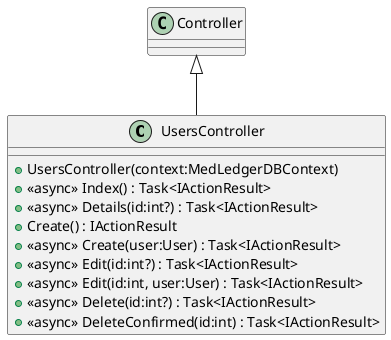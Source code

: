 @startuml
class UsersController {
    + UsersController(context:MedLedgerDBContext)
    + <<async>> Index() : Task<IActionResult>
    + <<async>> Details(id:int?) : Task<IActionResult>
    + Create() : IActionResult
    + <<async>> Create(user:User) : Task<IActionResult>
    + <<async>> Edit(id:int?) : Task<IActionResult>
    + <<async>> Edit(id:int, user:User) : Task<IActionResult>
    + <<async>> Delete(id:int?) : Task<IActionResult>
    + <<async>> DeleteConfirmed(id:int) : Task<IActionResult>
}
Controller <|-- UsersController
@enduml
